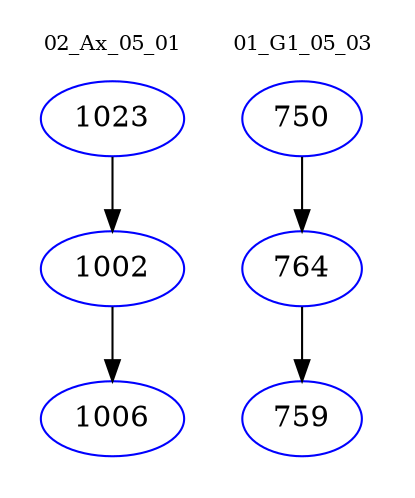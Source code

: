 digraph{
subgraph cluster_0 {
color = white
label = "02_Ax_05_01";
fontsize=10;
T0_1023 [label="1023", color="blue"]
T0_1023 -> T0_1002 [color="black"]
T0_1002 [label="1002", color="blue"]
T0_1002 -> T0_1006 [color="black"]
T0_1006 [label="1006", color="blue"]
}
subgraph cluster_1 {
color = white
label = "01_G1_05_03";
fontsize=10;
T1_750 [label="750", color="blue"]
T1_750 -> T1_764 [color="black"]
T1_764 [label="764", color="blue"]
T1_764 -> T1_759 [color="black"]
T1_759 [label="759", color="blue"]
}
}
